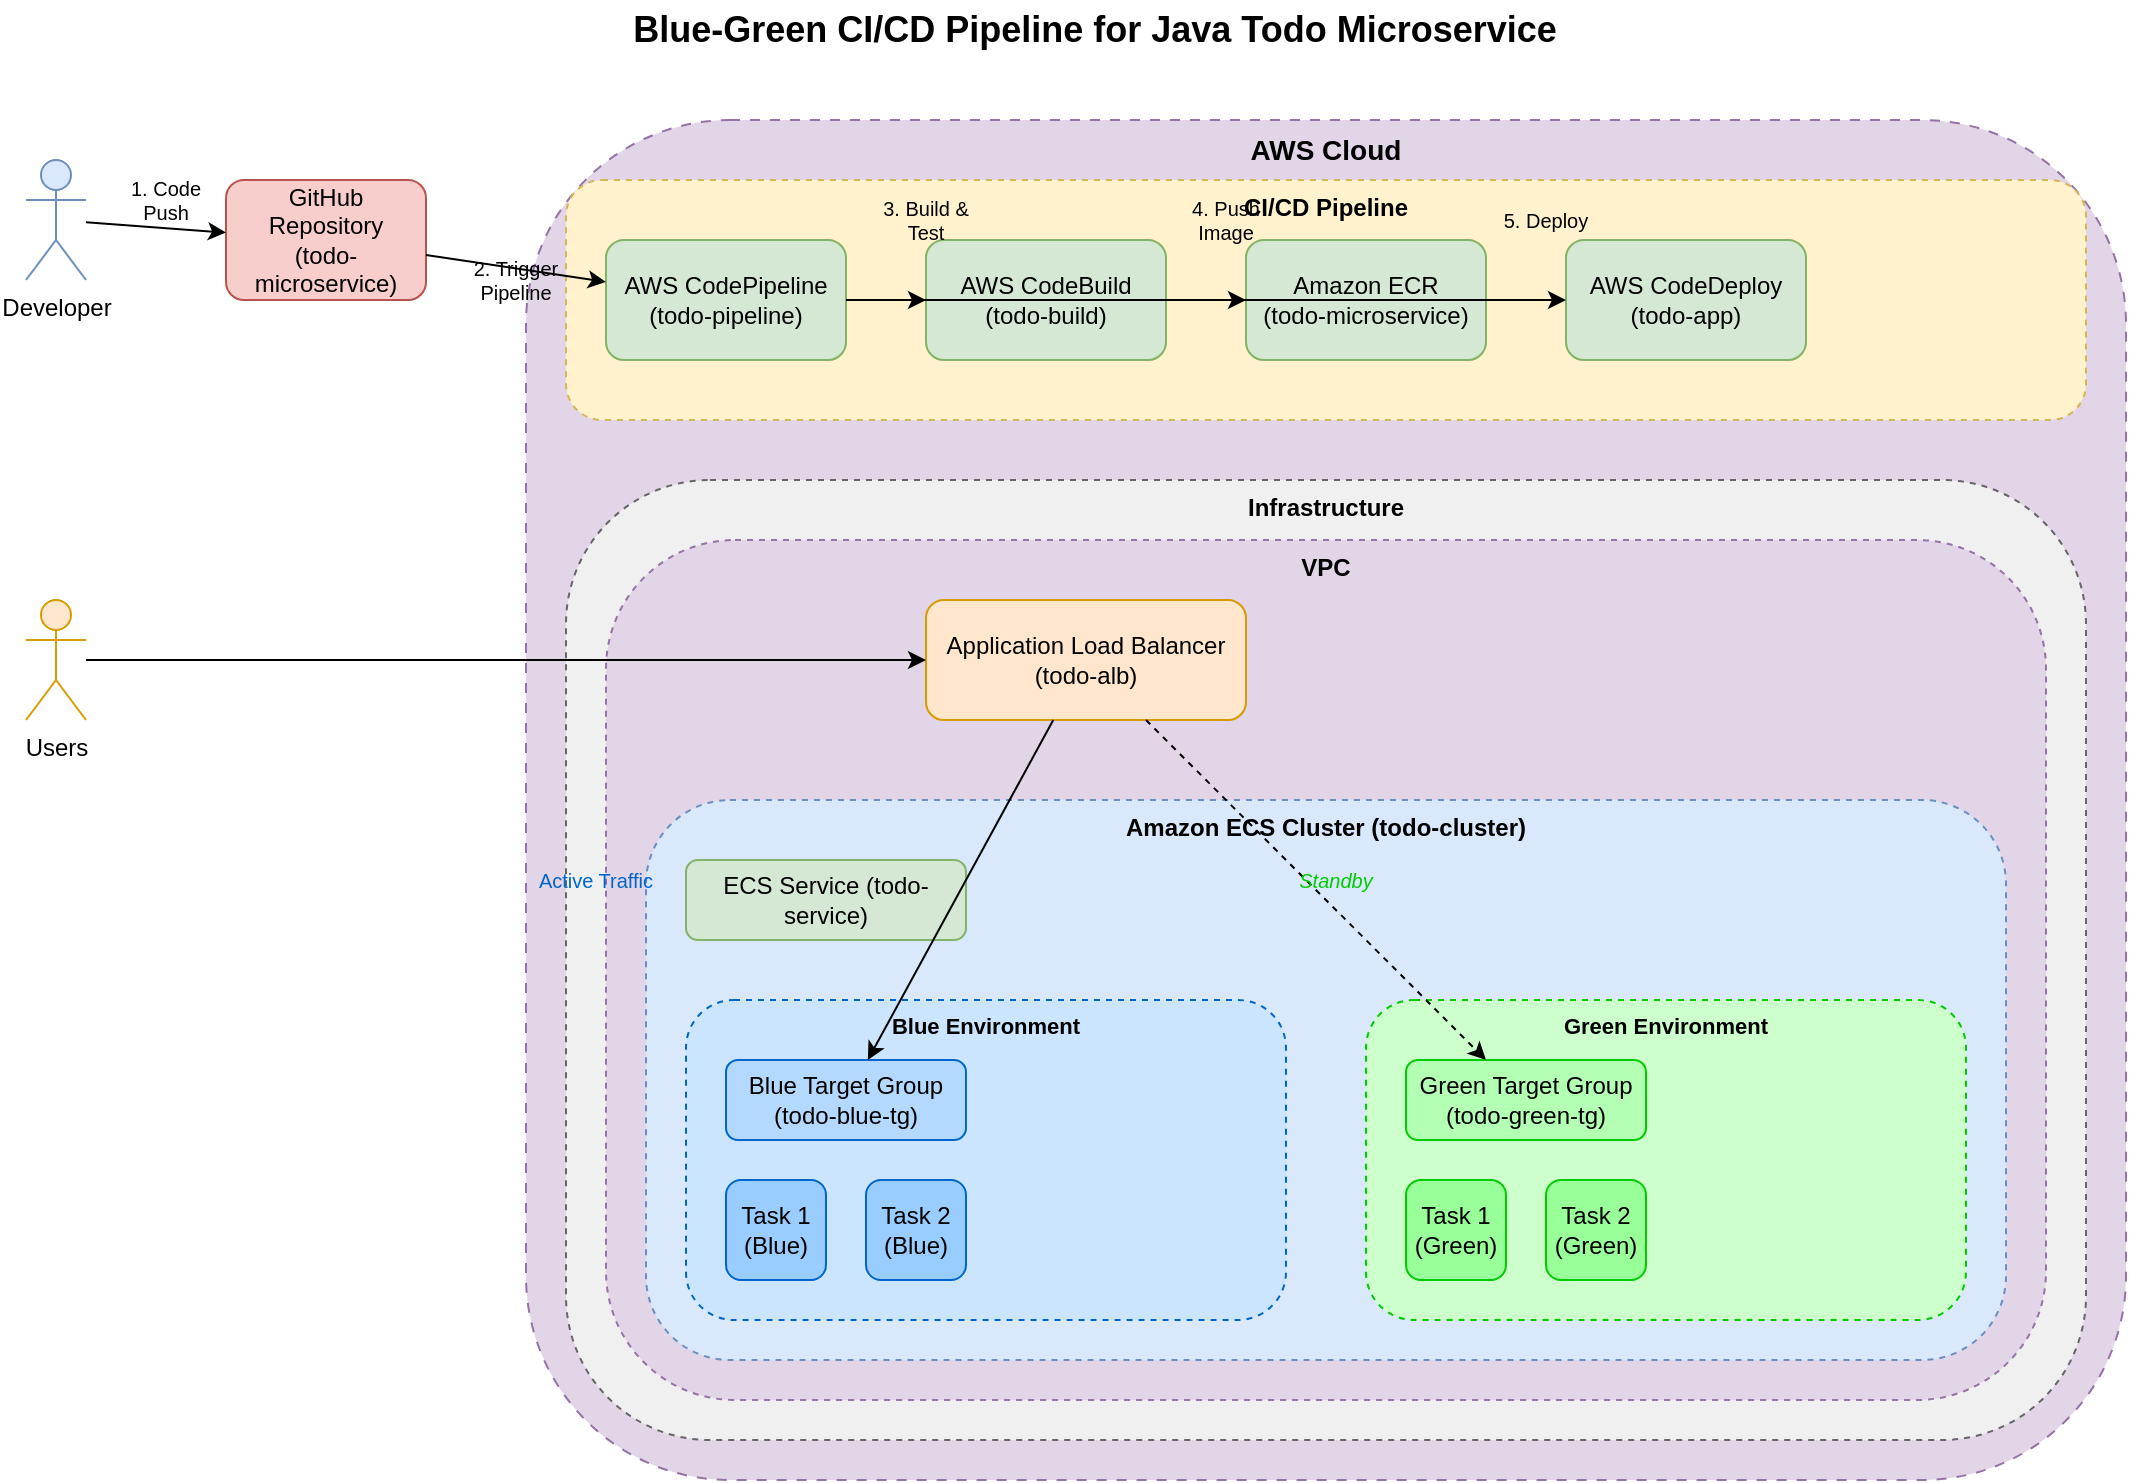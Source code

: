 <?xml version="1.0" encoding="UTF-8"?>
<mxfile version="22.1.11" type="device">
  <diagram name="Blue-Green CI/CD Architecture" id="blue-green-cicd">
    <mxGraphModel dx="1422" dy="791" grid="1" gridSize="10" guides="1" tooltips="1" connect="1" arrows="1" fold="1" page="1" pageScale="1" pageWidth="1169" pageHeight="827" math="0" shadow="0">
      <root>
        <mxCell id="0" />
        <mxCell id="1" parent="0" />
        
        <!-- Title -->
        <mxCell id="title" value="Blue-Green CI/CD Pipeline for Java Todo Microservice" style="text;html=1;strokeColor=none;fillColor=none;align=center;verticalAlign=middle;whiteSpace=wrap;rounded=0;fontSize=18;fontStyle=1;" vertex="1" parent="1">
          <mxGeometry x="300" y="20" width="569" height="30" as="geometry" />
        </mxCell>
        
        <!-- Developer -->
        <mxCell id="developer" value="Developer" style="shape=umlActor;verticalLabelPosition=bottom;verticalAlign=top;html=1;outlineConnect=0;fillColor=#dae8fc;strokeColor=#6c8ebf;" vertex="1" parent="1">
          <mxGeometry x="50" y="100" width="30" height="60" as="geometry" />
        </mxCell>
        
        <!-- GitHub Repository -->
        <mxCell id="github" value="GitHub&#xa;Repository&#xa;(todo-microservice)" style="rounded=1;whiteSpace=wrap;html=1;fillColor=#f8cecc;strokeColor=#b85450;" vertex="1" parent="1">
          <mxGeometry x="150" y="110" width="100" height="60" as="geometry" />
        </mxCell>
        
        <!-- AWS Cloud Container -->
        <mxCell id="aws-cloud" value="AWS Cloud" style="rounded=1;whiteSpace=wrap;html=1;fillColor=#e1d5e7;strokeColor=#9673a6;dashed=1;dashPattern=5 5;verticalAlign=top;fontSize=14;fontStyle=1;" vertex="1" parent="1">
          <mxGeometry x="300" y="80" width="800" height="680" as="geometry" />
        </mxCell>
        
        <!-- CI/CD Pipeline Section -->
        <mxCell id="cicd-section" value="CI/CD Pipeline" style="rounded=1;whiteSpace=wrap;html=1;fillColor=#fff2cc;strokeColor=#d6b656;dashed=1;dashPattern=3 3;verticalAlign=top;fontSize=12;fontStyle=1;" vertex="1" parent="1">
          <mxGeometry x="320" y="110" width="760" height="120" as="geometry" />
        </mxCell>
        
        <!-- CodePipeline -->
        <mxCell id="codepipeline" value="AWS CodePipeline&#xa;(todo-pipeline)" style="rounded=1;whiteSpace=wrap;html=1;fillColor=#d5e8d4;strokeColor=#82b366;" vertex="1" parent="1">
          <mxGeometry x="340" y="140" width="120" height="60" as="geometry" />
        </mxCell>
        
        <!-- CodeBuild -->
        <mxCell id="codebuild" value="AWS CodeBuild&#xa;(todo-build)" style="rounded=1;whiteSpace=wrap;html=1;fillColor=#d5e8d4;strokeColor=#82b366;" vertex="1" parent="1">
          <mxGeometry x="500" y="140" width="120" height="60" as="geometry" />
        </mxCell>
        
        <!-- ECR -->
        <mxCell id="ecr" value="Amazon ECR&#xa;(todo-microservice)" style="rounded=1;whiteSpace=wrap;html=1;fillColor=#d5e8d4;strokeColor=#82b366;" vertex="1" parent="1">
          <mxGeometry x="660" y="140" width="120" height="60" as="geometry" />
        </mxCell>
        
        <!-- CodeDeploy -->
        <mxCell id="codedeploy" value="AWS CodeDeploy&#xa;(todo-app)" style="rounded=1;whiteSpace=wrap;html=1;fillColor=#d5e8d4;strokeColor=#82b366;" vertex="1" parent="1">
          <mxGeometry x="820" y="140" width="120" height="60" as="geometry" />
        </mxCell>
        
        <!-- Infrastructure Section -->
        <mxCell id="infra-section" value="Infrastructure" style="rounded=1;whiteSpace=wrap;html=1;fillColor=#f0f0f0;strokeColor=#666666;dashed=1;dashPattern=3 3;verticalAlign=top;fontSize=12;fontStyle=1;" vertex="1" parent="1">
          <mxGeometry x="320" y="260" width="760" height="480" as="geometry" />
        </mxCell>
        
        <!-- VPC -->
        <mxCell id="vpc" value="VPC" style="rounded=1;whiteSpace=wrap;html=1;fillColor=#e1d5e7;strokeColor=#9673a6;dashed=1;dashPattern=3 3;verticalAlign=top;fontSize=12;fontStyle=1;" vertex="1" parent="1">
          <mxGeometry x="340" y="290" width="720" height="430" as="geometry" />
        </mxCell>
        
        <!-- Application Load Balancer -->
        <mxCell id="alb" value="Application Load Balancer&#xa;(todo-alb)" style="rounded=1;whiteSpace=wrap;html=1;fillColor=#ffe6cc;strokeColor=#d79b00;" vertex="1" parent="1">
          <mxGeometry x="500" y="320" width="160" height="60" as="geometry" />
        </mxCell>
        
        <!-- ECS Cluster -->
        <mxCell id="ecs-cluster" value="Amazon ECS Cluster (todo-cluster)" style="rounded=1;whiteSpace=wrap;html=1;fillColor=#dae8fc;strokeColor=#6c8ebf;dashed=1;dashPattern=3 3;verticalAlign=top;fontSize=12;fontStyle=1;" vertex="1" parent="1">
          <mxGeometry x="360" y="420" width="680" height="280" as="geometry" />
        </mxCell>
        
        <!-- ECS Service -->
        <mxCell id="ecs-service" value="ECS Service (todo-service)" style="rounded=1;whiteSpace=wrap;html=1;fillColor=#d5e8d4;strokeColor=#82b366;" vertex="1" parent="1">
          <mxGeometry x="380" y="450" width="140" height="40" as="geometry" />
        </mxCell>
        
        <!-- Blue Environment -->
        <mxCell id="blue-env" value="Blue Environment" style="rounded=1;whiteSpace=wrap;html=1;fillColor=#cce5ff;strokeColor=#0066cc;dashed=1;dashPattern=3 3;verticalAlign=top;fontSize=11;fontStyle=1;" vertex="1" parent="1">
          <mxGeometry x="380" y="520" width="300" height="160" as="geometry" />
        </mxCell>
        
        <!-- Blue Target Group -->
        <mxCell id="blue-tg" value="Blue Target Group&#xa;(todo-blue-tg)" style="rounded=1;whiteSpace=wrap;html=1;fillColor=#b3d9ff;strokeColor=#0066cc;" vertex="1" parent="1">
          <mxGeometry x="400" y="550" width="120" height="40" as="geometry" />
        </mxCell>
        
        <!-- Blue Tasks -->
        <mxCell id="blue-task1" value="Task 1&#xa;(Blue)" style="rounded=1;whiteSpace=wrap;html=1;fillColor=#99ccff;strokeColor=#0066cc;" vertex="1" parent="1">
          <mxGeometry x="400" y="610" width="50" height="50" as="geometry" />
        </mxCell>
        
        <mxCell id="blue-task2" value="Task 2&#xa;(Blue)" style="rounded=1;whiteSpace=wrap;html=1;fillColor=#99ccff;strokeColor=#0066cc;" vertex="1" parent="1">
          <mxGeometry x="470" y="610" width="50" height="50" as="geometry" />
        </mxCell>
        
        <!-- Green Environment -->
        <mxCell id="green-env" value="Green Environment" style="rounded=1;whiteSpace=wrap;html=1;fillColor=#ccffcc;strokeColor=#00cc00;dashed=1;dashPattern=3 3;verticalAlign=top;fontSize=11;fontStyle=1;" vertex="1" parent="1">
          <mxGeometry x="720" y="520" width="300" height="160" as="geometry" />
        </mxCell>
        
        <!-- Green Target Group -->
        <mxCell id="green-tg" value="Green Target Group&#xa;(todo-green-tg)" style="rounded=1;whiteSpace=wrap;html=1;fillColor=#b3ffb3;strokeColor=#00cc00;" vertex="1" parent="1">
          <mxGeometry x="740" y="550" width="120" height="40" as="geometry" />
        </mxCell>
        
        <!-- Green Tasks -->
        <mxCell id="green-task1" value="Task 1&#xa;(Green)" style="rounded=1;whiteSpace=wrap;html=1;fillColor=#99ff99;strokeColor=#00cc00;" vertex="1" parent="1">
          <mxGeometry x="740" y="610" width="50" height="50" as="geometry" />
        </mxCell>
        
        <mxCell id="green-task2" value="Task 2&#xa;(Green)" style="rounded=1;whiteSpace=wrap;html=1;fillColor=#99ff99;strokeColor=#00cc00;" vertex="1" parent="1">
          <mxGeometry x="810" y="610" width="50" height="50" as="geometry" />
        </mxCell>
        
        <!-- Users -->
        <mxCell id="users" value="Users" style="shape=umlActor;verticalLabelPosition=bottom;verticalAlign=top;html=1;outlineConnect=0;fillColor=#ffe6cc;strokeColor=#d79b00;" vertex="1" parent="1">
          <mxGeometry x="50" y="320" width="30" height="60" as="geometry" />
        </mxCell>
        
        <!-- Arrows/Connections -->
        <mxCell id="arrow1" value="" style="endArrow=classic;html=1;rounded=0;" edge="1" parent="1" source="developer" target="github">
          <mxGeometry width="50" height="50" relative="1" as="geometry">
            <mxPoint x="100" y="130" as="sourcePoint" />
            <mxPoint x="150" y="130" as="targetPoint" />
          </mxGeometry>
        </mxCell>
        
        <mxCell id="arrow2" value="" style="endArrow=classic;html=1;rounded=0;" edge="1" parent="1" source="github" target="codepipeline">
          <mxGeometry width="50" height="50" relative="1" as="geometry">
            <mxPoint x="250" y="140" as="sourcePoint" />
            <mxPoint x="340" y="170" as="targetPoint" />
          </mxGeometry>
        </mxCell>
        
        <mxCell id="arrow3" value="" style="endArrow=classic;html=1;rounded=0;" edge="1" parent="1" source="codepipeline" target="codebuild">
          <mxGeometry width="50" height="50" relative="1" as="geometry">
            <mxPoint x="460" y="170" as="sourcePoint" />
            <mxPoint x="500" y="170" as="targetPoint" />
          </mxGeometry>
        </mxCell>
        
        <mxCell id="arrow4" value="" style="endArrow=classic;html=1;rounded=0;" edge="1" parent="1" source="codebuild" target="ecr">
          <mxGeometry width="50" height="50" relative="1" as="geometry">
            <mxPoint x="620" y="170" as="sourcePoint" />
            <mxPoint x="660" y="170" as="targetPoint" />
          </mxGeometry>
        </mxCell>
        
        <mxCell id="arrow5" value="" style="endArrow=classic;html=1;rounded=0;" edge="1" parent="1" source="codepipeline" target="codedeploy">
          <mxGeometry width="50" height="50" relative="1" as="geometry">
            <mxPoint x="460" y="170" as="sourcePoint" />
            <mxPoint x="820" y="170" as="targetPoint" />
          </mxGeometry>
        </mxCell>
        
        <mxCell id="arrow6" value="" style="endArrow=classic;html=1;rounded=0;" edge="1" parent="1" source="users" target="alb">
          <mxGeometry width="50" height="50" relative="1" as="geometry">
            <mxPoint x="100" y="350" as="sourcePoint" />
            <mxPoint x="500" y="350" as="targetPoint" />
          </mxGeometry>
        </mxCell>
        
        <mxCell id="arrow7" value="" style="endArrow=classic;html=1;rounded=0;" edge="1" parent="1" source="alb" target="blue-tg">
          <mxGeometry width="50" height="50" relative="1" as="geometry">
            <mxPoint x="580" y="380" as="sourcePoint" />
            <mxPoint x="460" y="550" as="targetPoint" />
          </mxGeometry>
        </mxCell>
        
        <mxCell id="arrow8" value="" style="endArrow=classic;html=1;rounded=0;dashed=1;" edge="1" parent="1" source="alb" target="green-tg">
          <mxGeometry width="50" height="50" relative="1" as="geometry">
            <mxPoint x="580" y="380" as="sourcePoint" />
            <mxPoint x="800" y="550" as="targetPoint" />
          </mxGeometry>
        </mxCell>
        
        <!-- Labels -->
        <mxCell id="label1" value="1. Code Push" style="text;html=1;strokeColor=none;fillColor=none;align=center;verticalAlign=middle;whiteSpace=wrap;rounded=0;fontSize=10;" vertex="1" parent="1">
          <mxGeometry x="90" y="110" width="60" height="20" as="geometry" />
        </mxCell>
        
        <mxCell id="label2" value="2. Trigger Pipeline" style="text;html=1;strokeColor=none;fillColor=none;align=center;verticalAlign=middle;whiteSpace=wrap;rounded=0;fontSize=10;" vertex="1" parent="1">
          <mxGeometry x="260" y="150" width="70" height="20" as="geometry" />
        </mxCell>
        
        <mxCell id="label3" value="3. Build &amp; Test" style="text;html=1;strokeColor=none;fillColor=none;align=center;verticalAlign=middle;whiteSpace=wrap;rounded=0;fontSize=10;" vertex="1" parent="1">
          <mxGeometry x="470" y="120" width="60" height="20" as="geometry" />
        </mxCell>
        
        <mxCell id="label4" value="4. Push Image" style="text;html=1;strokeColor=none;fillColor=none;align=center;verticalAlign=middle;whiteSpace=wrap;rounded=0;fontSize=10;" vertex="1" parent="1">
          <mxGeometry x="620" y="120" width="60" height="20" as="geometry" />
        </mxCell>
        
        <mxCell id="label5" value="5. Deploy" style="text;html=1;strokeColor=none;fillColor=none;align=center;verticalAlign=middle;whiteSpace=wrap;rounded=0;fontSize=10;" vertex="1" parent="1">
          <mxGeometry x="780" y="120" width="60" height="20" as="geometry" />
        </mxCell>
        
        <mxCell id="label6" value="Active Traffic" style="text;html=1;strokeColor=none;fillColor=none;align=center;verticalAlign=middle;whiteSpace=wrap;rounded=0;fontSize=10;fontColor=#0066cc;" vertex="1" parent="1">
          <mxGeometry x="300" y="450" width="70" height="20" as="geometry" />
        </mxCell>
        
        <mxCell id="label7" value="Standby" style="text;html=1;strokeColor=none;fillColor=none;align=center;verticalAlign=middle;whiteSpace=wrap;rounded=0;fontSize=10;fontColor=#00cc00;fontStyle=2;" vertex="1" parent="1">
          <mxGeometry x="680" y="450" width="50" height="20" as="geometry" />
        </mxCell>
        
      </root>
    </mxGraphModel>
  </diagram>
</mxfile>

